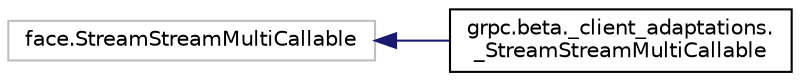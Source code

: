 digraph "Graphical Class Hierarchy"
{
 // LATEX_PDF_SIZE
  edge [fontname="Helvetica",fontsize="10",labelfontname="Helvetica",labelfontsize="10"];
  node [fontname="Helvetica",fontsize="10",shape=record];
  rankdir="LR";
  Node12805 [label="face.StreamStreamMultiCallable",height=0.2,width=0.4,color="grey75", fillcolor="white", style="filled",tooltip=" "];
  Node12805 -> Node0 [dir="back",color="midnightblue",fontsize="10",style="solid",fontname="Helvetica"];
  Node0 [label="grpc.beta._client_adaptations.\l_StreamStreamMultiCallable",height=0.2,width=0.4,color="black", fillcolor="white", style="filled",URL="$classgrpc_1_1beta_1_1__client__adaptations_1_1__StreamStreamMultiCallable.html",tooltip=" "];
}
